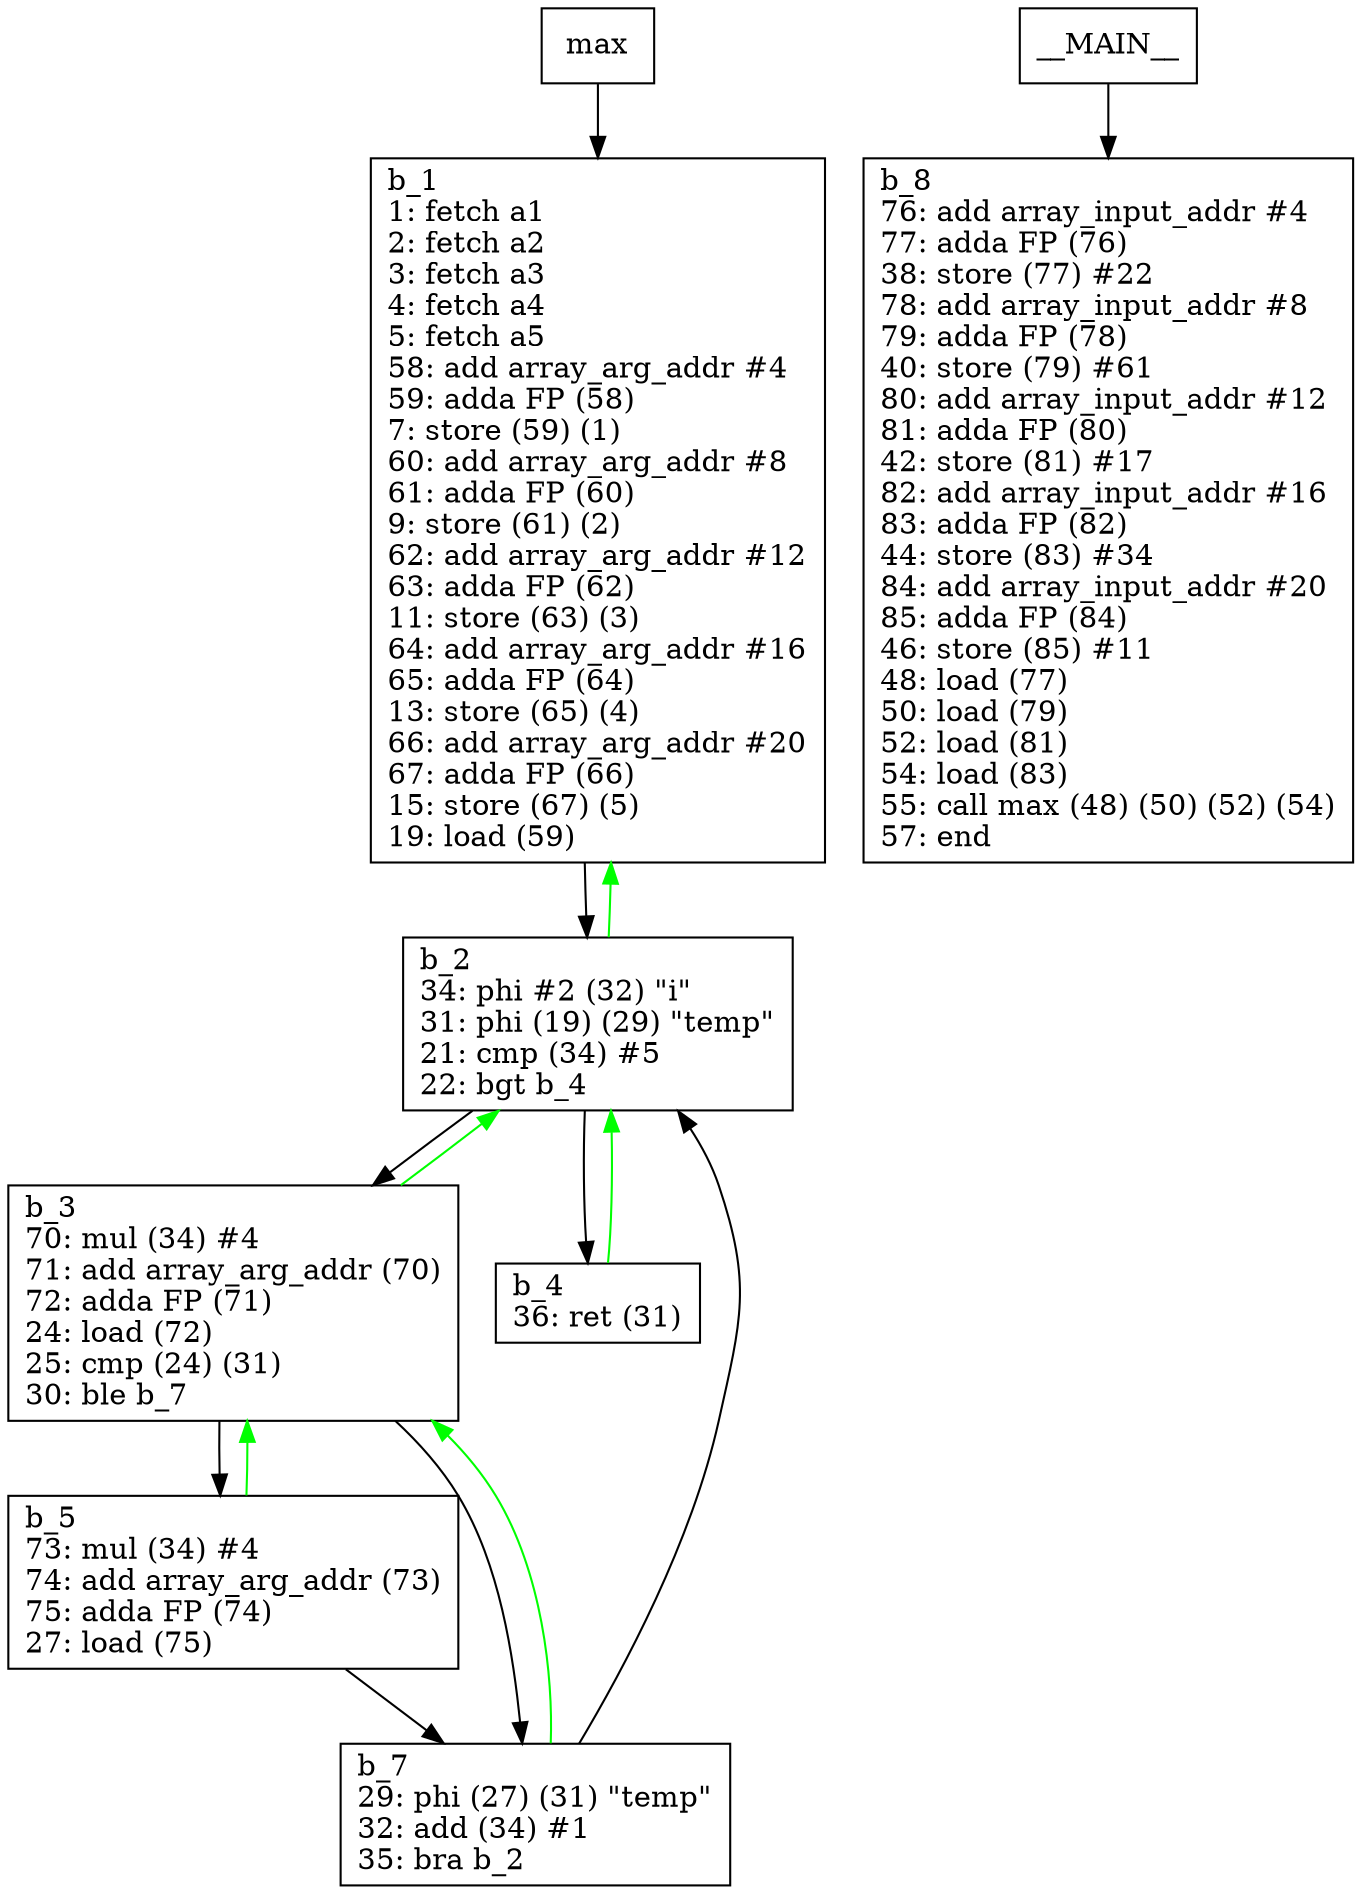 digraph Computation {
node [shape=box];
max -> b_1;
b_1 [label="b_1\l1: fetch a1\l2: fetch a2\l3: fetch a3\l4: fetch a4\l5: fetch a5\l58: add array_arg_addr #4\l59: adda FP (58)\l7: store (59) (1)\l60: add array_arg_addr #8\l61: adda FP (60)\l9: store (61) (2)\l62: add array_arg_addr #12\l63: adda FP (62)\l11: store (63) (3)\l64: add array_arg_addr #16\l65: adda FP (64)\l13: store (65) (4)\l66: add array_arg_addr #20\l67: adda FP (66)\l15: store (67) (5)\l19: load (59)\l"]
b_1 -> b_2;
b_2 [label="b_2\l34: phi #2 (32) \"i\"\l31: phi (19) (29) \"temp\"\l21: cmp (34) #5\l22: bgt b_4\l"]
b_2 -> b_3;
b_3 [label="b_3\l70: mul (34) #4\l71: add array_arg_addr (70)\l72: adda FP (71)\l24: load (72)\l25: cmp (24) (31)\l30: ble b_7\l"]
b_3 -> b_5;
b_5 [label="b_5\l73: mul (34) #4\l74: add array_arg_addr (73)\l75: adda FP (74)\l27: load (75)\l"]
b_5 -> b_7;
b_7 [label="b_7\l29: phi (27) (31) \"temp\"\l32: add (34) #1\l35: bra b_2\l"]
b_7 -> b_2;
b_7 -> b_3[color="green"];
b_5 -> b_3[color="green"];
b_3 -> b_7;
b_3 -> b_2[color="green"];
b_2 -> b_4;
b_4 [label="b_4\l36: ret (31)\l"]
b_4 -> b_2[color="green"];
b_2 -> b_1[color="green"];
__MAIN__ -> b_8;
b_8 [label="b_8\l76: add array_input_addr #4\l77: adda FP (76)\l38: store (77) #22\l78: add array_input_addr #8\l79: adda FP (78)\l40: store (79) #61\l80: add array_input_addr #12\l81: adda FP (80)\l42: store (81) #17\l82: add array_input_addr #16\l83: adda FP (82)\l44: store (83) #34\l84: add array_input_addr #20\l85: adda FP (84)\l46: store (85) #11\l48: load (77)\l50: load (79)\l52: load (81)\l54: load (83)\l55: call max (48) (50) (52) (54)\l57: end\l"]
}